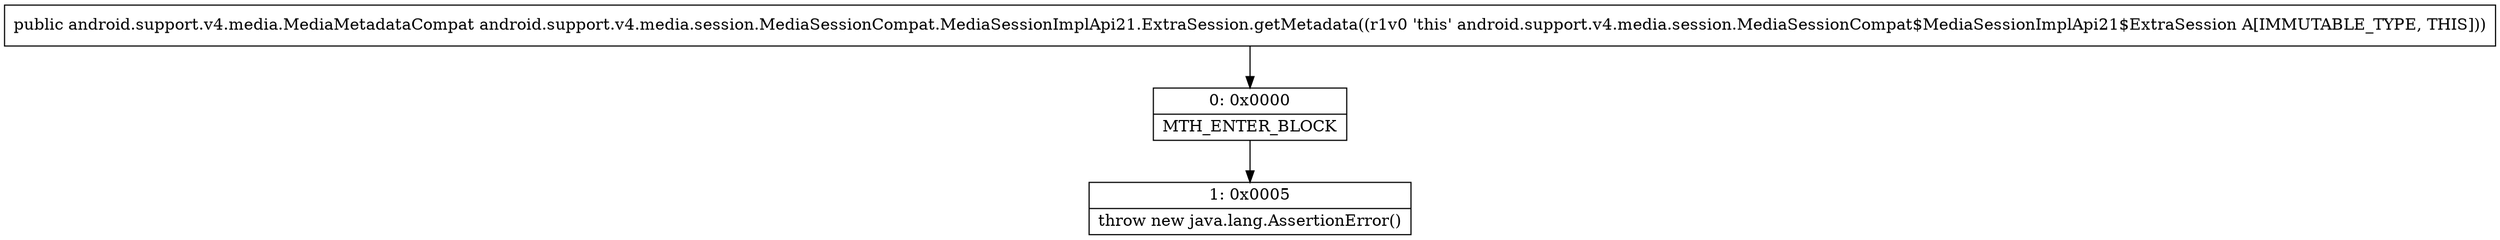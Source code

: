 digraph "CFG forandroid.support.v4.media.session.MediaSessionCompat.MediaSessionImplApi21.ExtraSession.getMetadata()Landroid\/support\/v4\/media\/MediaMetadataCompat;" {
Node_0 [shape=record,label="{0\:\ 0x0000|MTH_ENTER_BLOCK\l}"];
Node_1 [shape=record,label="{1\:\ 0x0005|throw new java.lang.AssertionError()\l}"];
MethodNode[shape=record,label="{public android.support.v4.media.MediaMetadataCompat android.support.v4.media.session.MediaSessionCompat.MediaSessionImplApi21.ExtraSession.getMetadata((r1v0 'this' android.support.v4.media.session.MediaSessionCompat$MediaSessionImplApi21$ExtraSession A[IMMUTABLE_TYPE, THIS])) }"];
MethodNode -> Node_0;
Node_0 -> Node_1;
}


